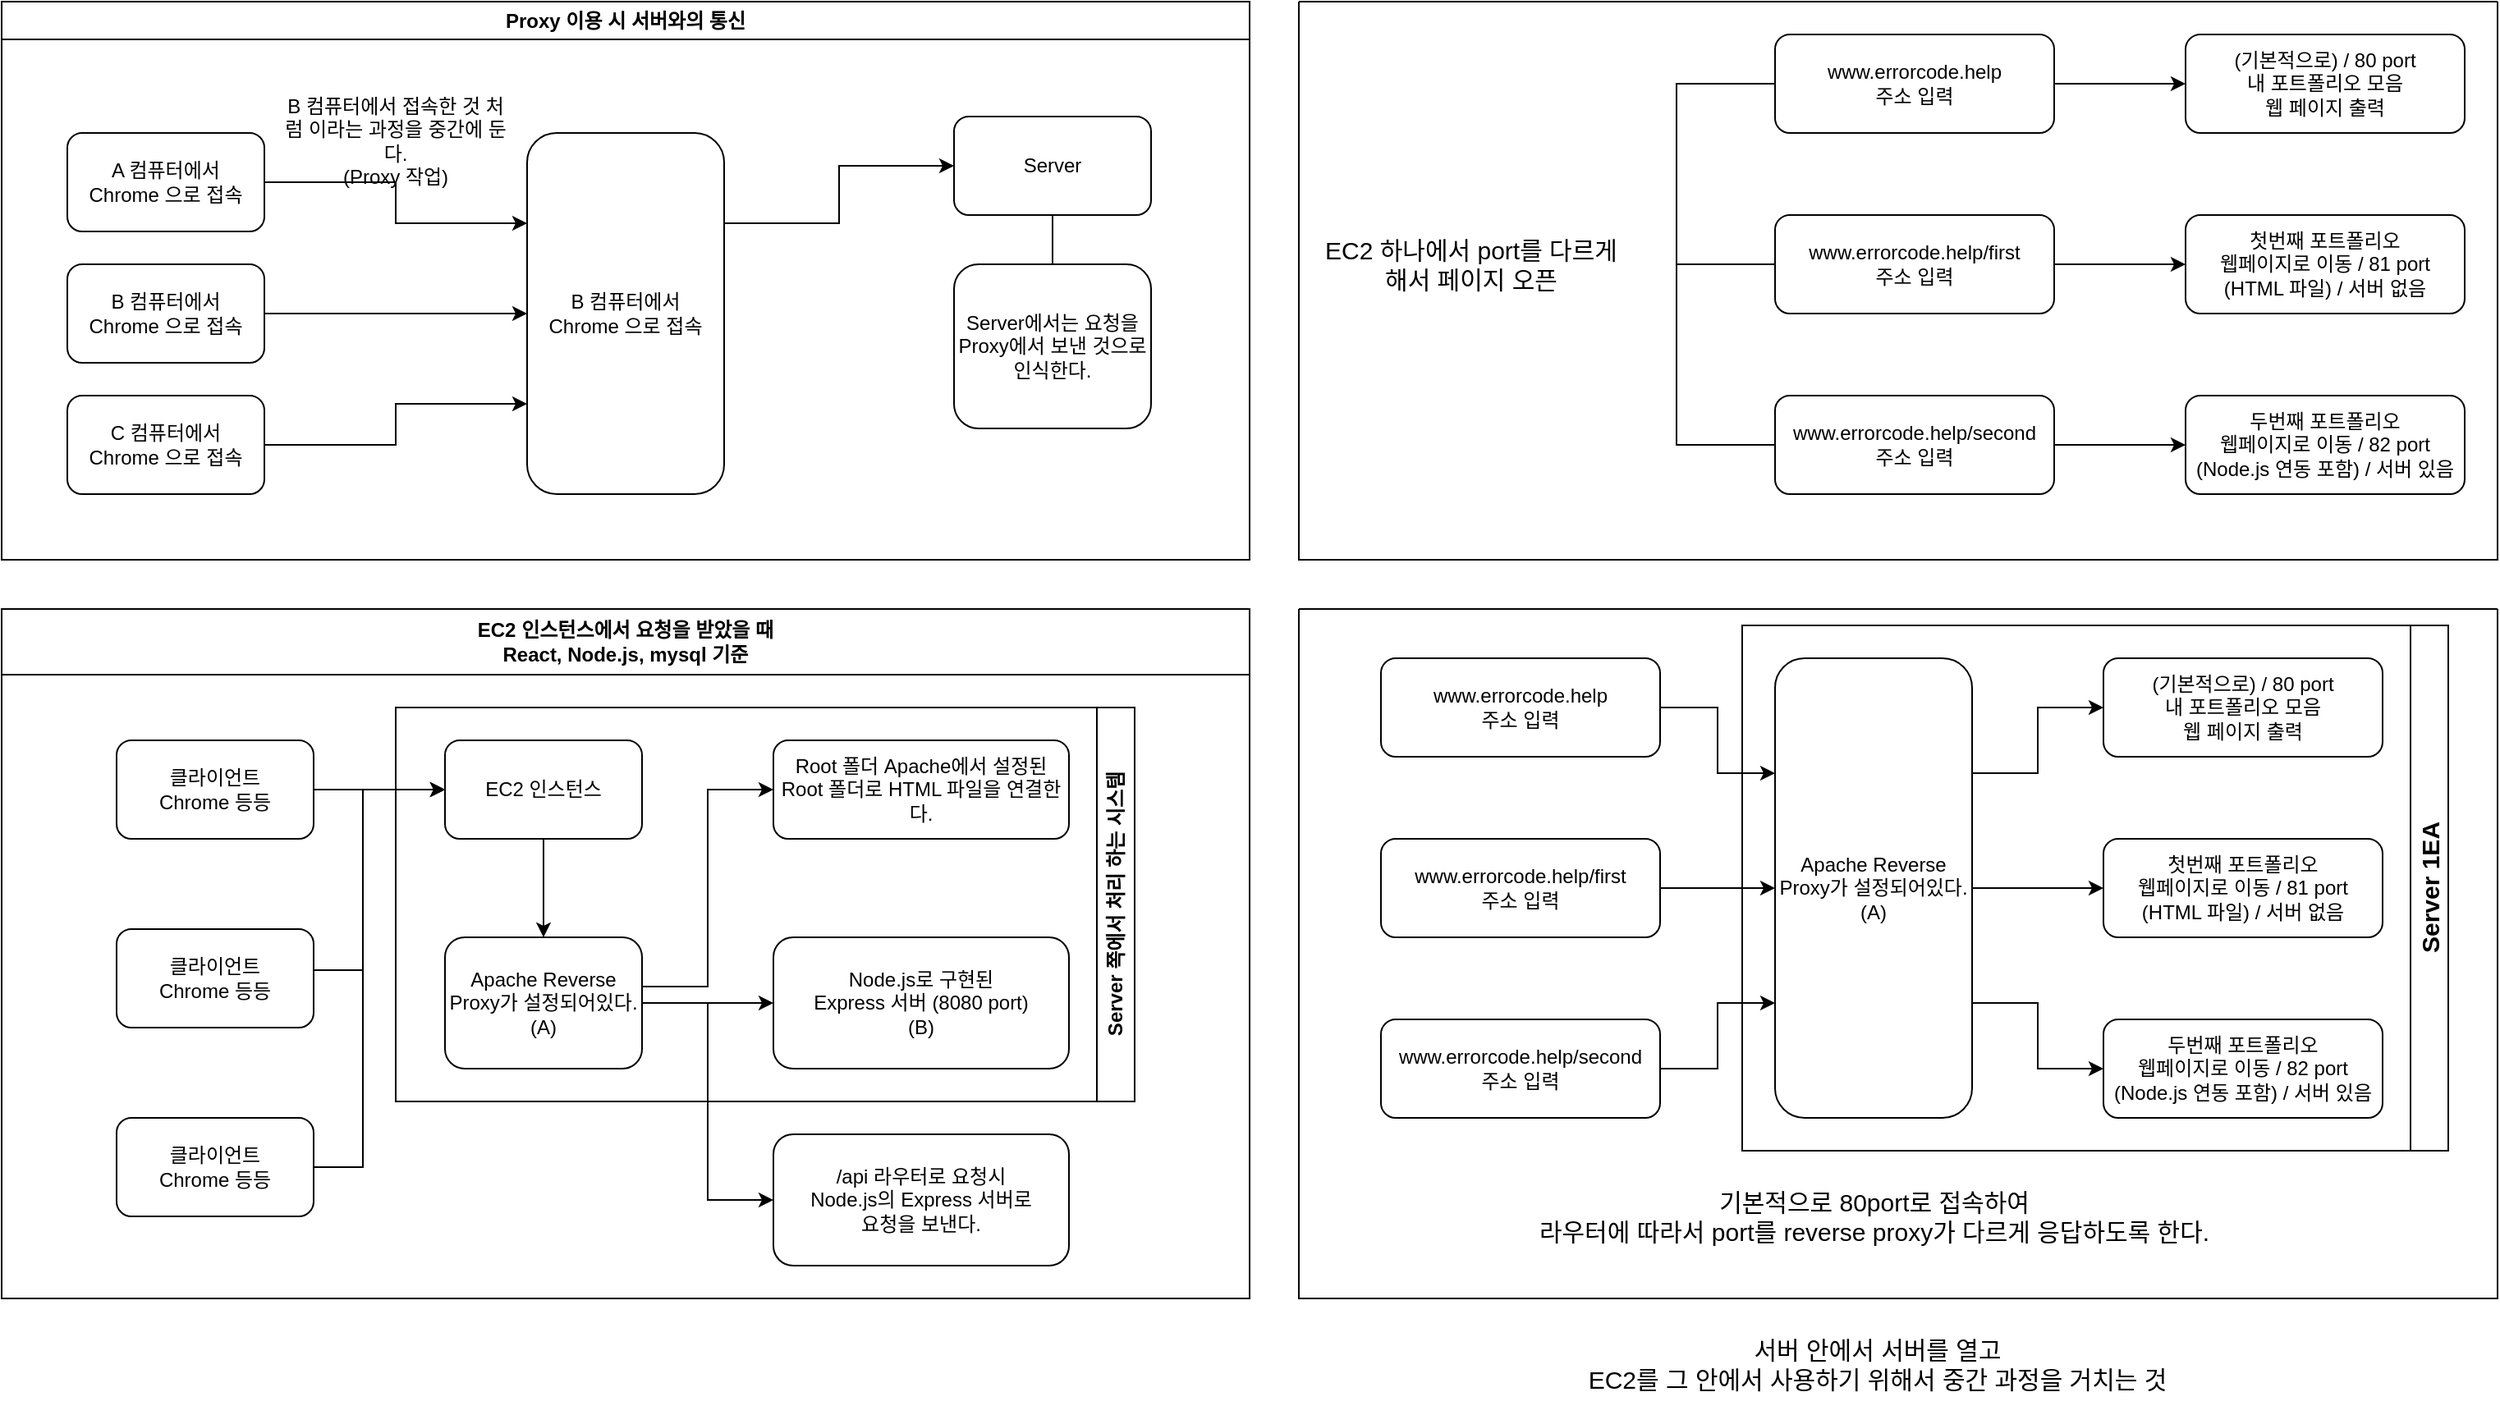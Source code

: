 <mxfile version="20.5.3" type="device"><diagram id="K3vx4xUbcRKNpOpP7jw8" name="페이지-1"><mxGraphModel dx="1678" dy="942" grid="1" gridSize="10" guides="1" tooltips="1" connect="1" arrows="1" fold="1" page="1" pageScale="1" pageWidth="3300" pageHeight="4681" math="0" shadow="0"><root><mxCell id="0"/><mxCell id="1" parent="0"/><mxCell id="Wa4PJ3R2BwZGxMsFBcd--1" value="Proxy 이용 시 서버와의 통신" style="swimlane;whiteSpace=wrap;html=1;" vertex="1" parent="1"><mxGeometry x="80" y="60" width="760" height="340" as="geometry"/></mxCell><mxCell id="Wa4PJ3R2BwZGxMsFBcd--10" style="edgeStyle=orthogonalEdgeStyle;rounded=0;orthogonalLoop=1;jettySize=auto;html=1;exitX=1;exitY=0.5;exitDx=0;exitDy=0;entryX=0;entryY=0.25;entryDx=0;entryDy=0;" edge="1" parent="Wa4PJ3R2BwZGxMsFBcd--1" source="Wa4PJ3R2BwZGxMsFBcd--2" target="Wa4PJ3R2BwZGxMsFBcd--7"><mxGeometry relative="1" as="geometry"/></mxCell><mxCell id="Wa4PJ3R2BwZGxMsFBcd--2" value="A 컴퓨터에서&lt;br&gt;Chrome 으로 접속" style="rounded=1;whiteSpace=wrap;html=1;" vertex="1" parent="Wa4PJ3R2BwZGxMsFBcd--1"><mxGeometry x="40" y="80" width="120" height="60" as="geometry"/></mxCell><mxCell id="Wa4PJ3R2BwZGxMsFBcd--8" value="" style="edgeStyle=orthogonalEdgeStyle;rounded=0;orthogonalLoop=1;jettySize=auto;html=1;" edge="1" parent="Wa4PJ3R2BwZGxMsFBcd--1" source="Wa4PJ3R2BwZGxMsFBcd--5" target="Wa4PJ3R2BwZGxMsFBcd--7"><mxGeometry relative="1" as="geometry"/></mxCell><mxCell id="Wa4PJ3R2BwZGxMsFBcd--5" value="B 컴퓨터에서&lt;br&gt;Chrome 으로 접속" style="rounded=1;whiteSpace=wrap;html=1;" vertex="1" parent="Wa4PJ3R2BwZGxMsFBcd--1"><mxGeometry x="40" y="160" width="120" height="60" as="geometry"/></mxCell><mxCell id="Wa4PJ3R2BwZGxMsFBcd--9" style="edgeStyle=orthogonalEdgeStyle;rounded=0;orthogonalLoop=1;jettySize=auto;html=1;exitX=1;exitY=0.5;exitDx=0;exitDy=0;entryX=0;entryY=0.75;entryDx=0;entryDy=0;" edge="1" parent="Wa4PJ3R2BwZGxMsFBcd--1" source="Wa4PJ3R2BwZGxMsFBcd--6" target="Wa4PJ3R2BwZGxMsFBcd--7"><mxGeometry relative="1" as="geometry"/></mxCell><mxCell id="Wa4PJ3R2BwZGxMsFBcd--6" value="C 컴퓨터에서&lt;br&gt;Chrome 으로 접속" style="rounded=1;whiteSpace=wrap;html=1;" vertex="1" parent="Wa4PJ3R2BwZGxMsFBcd--1"><mxGeometry x="40" y="240" width="120" height="60" as="geometry"/></mxCell><mxCell id="Wa4PJ3R2BwZGxMsFBcd--12" style="edgeStyle=orthogonalEdgeStyle;rounded=0;orthogonalLoop=1;jettySize=auto;html=1;exitX=1;exitY=0.25;exitDx=0;exitDy=0;" edge="1" parent="Wa4PJ3R2BwZGxMsFBcd--1" source="Wa4PJ3R2BwZGxMsFBcd--7" target="Wa4PJ3R2BwZGxMsFBcd--11"><mxGeometry relative="1" as="geometry"/></mxCell><mxCell id="Wa4PJ3R2BwZGxMsFBcd--7" value="B 컴퓨터에서&lt;br&gt;Chrome 으로 접속" style="rounded=1;whiteSpace=wrap;html=1;" vertex="1" parent="Wa4PJ3R2BwZGxMsFBcd--1"><mxGeometry x="320" y="80" width="120" height="220" as="geometry"/></mxCell><mxCell id="Wa4PJ3R2BwZGxMsFBcd--15" style="edgeStyle=orthogonalEdgeStyle;rounded=0;orthogonalLoop=1;jettySize=auto;html=1;exitX=0.5;exitY=1;exitDx=0;exitDy=0;endArrow=none;endFill=0;" edge="1" parent="Wa4PJ3R2BwZGxMsFBcd--1" source="Wa4PJ3R2BwZGxMsFBcd--11" target="Wa4PJ3R2BwZGxMsFBcd--13"><mxGeometry relative="1" as="geometry"/></mxCell><mxCell id="Wa4PJ3R2BwZGxMsFBcd--11" value="Server" style="rounded=1;whiteSpace=wrap;html=1;" vertex="1" parent="Wa4PJ3R2BwZGxMsFBcd--1"><mxGeometry x="580" y="70" width="120" height="60" as="geometry"/></mxCell><mxCell id="Wa4PJ3R2BwZGxMsFBcd--13" value="Server에서는 요청을 Proxy에서 보낸 것으로 인식한다." style="rounded=1;whiteSpace=wrap;html=1;" vertex="1" parent="Wa4PJ3R2BwZGxMsFBcd--1"><mxGeometry x="580" y="160" width="120" height="100" as="geometry"/></mxCell><mxCell id="Wa4PJ3R2BwZGxMsFBcd--16" value="B 컴퓨터에서 접속한 것 처럼 이라는 과정을 중간에 둔다.&lt;br&gt;(Proxy 작업)" style="text;html=1;strokeColor=none;fillColor=none;align=center;verticalAlign=middle;whiteSpace=wrap;rounded=0;" vertex="1" parent="Wa4PJ3R2BwZGxMsFBcd--1"><mxGeometry x="170" y="70" width="140" height="30" as="geometry"/></mxCell><mxCell id="Wa4PJ3R2BwZGxMsFBcd--17" value="EC2 인스턴스에서 요청을 받았을 때&lt;br&gt;React, Node.js, mysql 기준" style="swimlane;whiteSpace=wrap;html=1;startSize=40;" vertex="1" parent="1"><mxGeometry x="80" y="430" width="760" height="420" as="geometry"/></mxCell><mxCell id="Wa4PJ3R2BwZGxMsFBcd--18" value="클라이언트&lt;br&gt;Chrome 등등" style="rounded=1;whiteSpace=wrap;html=1;" vertex="1" parent="Wa4PJ3R2BwZGxMsFBcd--17"><mxGeometry x="70" y="80" width="120" height="60" as="geometry"/></mxCell><mxCell id="Wa4PJ3R2BwZGxMsFBcd--24" value="" style="edgeStyle=orthogonalEdgeStyle;rounded=0;orthogonalLoop=1;jettySize=auto;html=1;endArrow=classic;endFill=1;" edge="1" parent="Wa4PJ3R2BwZGxMsFBcd--17" source="Wa4PJ3R2BwZGxMsFBcd--20" target="Wa4PJ3R2BwZGxMsFBcd--23"><mxGeometry relative="1" as="geometry"/></mxCell><mxCell id="Wa4PJ3R2BwZGxMsFBcd--20" value="EC2 인스턴스" style="rounded=1;whiteSpace=wrap;html=1;" vertex="1" parent="Wa4PJ3R2BwZGxMsFBcd--17"><mxGeometry x="270" y="80" width="120" height="60" as="geometry"/></mxCell><mxCell id="Wa4PJ3R2BwZGxMsFBcd--22" value="" style="endArrow=classic;html=1;rounded=0;exitX=1;exitY=0.5;exitDx=0;exitDy=0;entryX=0;entryY=0.5;entryDx=0;entryDy=0;" edge="1" parent="Wa4PJ3R2BwZGxMsFBcd--17" source="Wa4PJ3R2BwZGxMsFBcd--18" target="Wa4PJ3R2BwZGxMsFBcd--20"><mxGeometry width="50" height="50" relative="1" as="geometry"><mxPoint x="450" y="210" as="sourcePoint"/><mxPoint x="500" y="160" as="targetPoint"/></mxGeometry></mxCell><mxCell id="Wa4PJ3R2BwZGxMsFBcd--28" style="edgeStyle=orthogonalEdgeStyle;rounded=0;orthogonalLoop=1;jettySize=auto;html=1;entryX=0;entryY=0.5;entryDx=0;entryDy=0;endArrow=classic;endFill=1;" edge="1" parent="Wa4PJ3R2BwZGxMsFBcd--17" source="Wa4PJ3R2BwZGxMsFBcd--23" target="Wa4PJ3R2BwZGxMsFBcd--27"><mxGeometry relative="1" as="geometry"><Array as="points"><mxPoint x="430" y="230"/><mxPoint x="430" y="110"/></Array></mxGeometry></mxCell><mxCell id="Wa4PJ3R2BwZGxMsFBcd--33" style="edgeStyle=orthogonalEdgeStyle;rounded=0;orthogonalLoop=1;jettySize=auto;html=1;entryX=0;entryY=0.5;entryDx=0;entryDy=0;endArrow=classic;endFill=1;" edge="1" parent="Wa4PJ3R2BwZGxMsFBcd--17" source="Wa4PJ3R2BwZGxMsFBcd--23" target="Wa4PJ3R2BwZGxMsFBcd--31"><mxGeometry relative="1" as="geometry"/></mxCell><mxCell id="Wa4PJ3R2BwZGxMsFBcd--23" value="Apache Reverse Proxy가 설정되어있다.&lt;br&gt;(A)" style="rounded=1;whiteSpace=wrap;html=1;" vertex="1" parent="Wa4PJ3R2BwZGxMsFBcd--17"><mxGeometry x="270" y="200" width="120" height="80" as="geometry"/></mxCell><mxCell id="Wa4PJ3R2BwZGxMsFBcd--27" value="Root 폴더 Apache에서 설정된 Root 폴더로 HTML 파일을 연결한다." style="rounded=1;whiteSpace=wrap;html=1;" vertex="1" parent="Wa4PJ3R2BwZGxMsFBcd--17"><mxGeometry x="470" y="80" width="180" height="60" as="geometry"/></mxCell><mxCell id="Wa4PJ3R2BwZGxMsFBcd--30" value="Node.js로 구현된 &lt;br&gt;Express 서버 (8080 port)&lt;br&gt;(B)" style="rounded=1;whiteSpace=wrap;html=1;" vertex="1" parent="Wa4PJ3R2BwZGxMsFBcd--17"><mxGeometry x="470" y="200" width="180" height="80" as="geometry"/></mxCell><mxCell id="Wa4PJ3R2BwZGxMsFBcd--29" style="edgeStyle=orthogonalEdgeStyle;rounded=0;orthogonalLoop=1;jettySize=auto;html=1;exitX=1;exitY=0.5;exitDx=0;exitDy=0;endArrow=classic;endFill=1;entryX=0;entryY=0.5;entryDx=0;entryDy=0;" edge="1" parent="Wa4PJ3R2BwZGxMsFBcd--17" source="Wa4PJ3R2BwZGxMsFBcd--23" target="Wa4PJ3R2BwZGxMsFBcd--30"><mxGeometry relative="1" as="geometry"><mxPoint x="480" y="220" as="targetPoint"/></mxGeometry></mxCell><mxCell id="Wa4PJ3R2BwZGxMsFBcd--31" value="/api 라우터로 요청시&lt;br&gt;Node.js의 Express 서버로&lt;br&gt;요청을 보낸다." style="rounded=1;whiteSpace=wrap;html=1;" vertex="1" parent="Wa4PJ3R2BwZGxMsFBcd--17"><mxGeometry x="470" y="320" width="180" height="80" as="geometry"/></mxCell><mxCell id="Wa4PJ3R2BwZGxMsFBcd--32" value="Server 쪽에서 처리 하는 시스템" style="swimlane;horizontal=0;whiteSpace=wrap;html=1;direction=west;" vertex="1" parent="Wa4PJ3R2BwZGxMsFBcd--17"><mxGeometry x="240" y="60" width="450" height="240" as="geometry"/></mxCell><mxCell id="Wa4PJ3R2BwZGxMsFBcd--36" style="edgeStyle=orthogonalEdgeStyle;rounded=0;orthogonalLoop=1;jettySize=auto;html=1;entryX=0;entryY=0.5;entryDx=0;entryDy=0;endArrow=classic;endFill=1;" edge="1" parent="Wa4PJ3R2BwZGxMsFBcd--17" source="Wa4PJ3R2BwZGxMsFBcd--34" target="Wa4PJ3R2BwZGxMsFBcd--20"><mxGeometry relative="1" as="geometry"><Array as="points"><mxPoint x="220" y="220"/><mxPoint x="220" y="110"/></Array></mxGeometry></mxCell><mxCell id="Wa4PJ3R2BwZGxMsFBcd--34" value="클라이언트&lt;br&gt;Chrome 등등" style="rounded=1;whiteSpace=wrap;html=1;" vertex="1" parent="Wa4PJ3R2BwZGxMsFBcd--17"><mxGeometry x="70" y="195" width="120" height="60" as="geometry"/></mxCell><mxCell id="Wa4PJ3R2BwZGxMsFBcd--37" style="edgeStyle=orthogonalEdgeStyle;rounded=0;orthogonalLoop=1;jettySize=auto;html=1;entryX=0;entryY=0.5;entryDx=0;entryDy=0;endArrow=classic;endFill=1;" edge="1" parent="Wa4PJ3R2BwZGxMsFBcd--17" source="Wa4PJ3R2BwZGxMsFBcd--35" target="Wa4PJ3R2BwZGxMsFBcd--20"><mxGeometry relative="1" as="geometry"><Array as="points"><mxPoint x="220" y="340"/><mxPoint x="220" y="110"/></Array></mxGeometry></mxCell><mxCell id="Wa4PJ3R2BwZGxMsFBcd--35" value="클라이언트&lt;br&gt;Chrome 등등" style="rounded=1;whiteSpace=wrap;html=1;" vertex="1" parent="Wa4PJ3R2BwZGxMsFBcd--17"><mxGeometry x="70" y="310" width="120" height="60" as="geometry"/></mxCell><mxCell id="Wa4PJ3R2BwZGxMsFBcd--41" value="" style="edgeStyle=orthogonalEdgeStyle;rounded=0;orthogonalLoop=1;jettySize=auto;html=1;endArrow=classic;endFill=1;" edge="1" parent="1" source="Wa4PJ3R2BwZGxMsFBcd--39" target="Wa4PJ3R2BwZGxMsFBcd--40"><mxGeometry relative="1" as="geometry"/></mxCell><mxCell id="Wa4PJ3R2BwZGxMsFBcd--39" value="www.errorcode.help&lt;br&gt;주소 입력" style="rounded=1;whiteSpace=wrap;html=1;" vertex="1" parent="1"><mxGeometry x="1160" y="80" width="170" height="60" as="geometry"/></mxCell><mxCell id="Wa4PJ3R2BwZGxMsFBcd--40" value="(기본적으로) / 80 port&lt;br&gt;내 포트폴리오 모음&lt;br&gt;웹 페이지 출력" style="rounded=1;whiteSpace=wrap;html=1;" vertex="1" parent="1"><mxGeometry x="1410" y="80" width="170" height="60" as="geometry"/></mxCell><mxCell id="Wa4PJ3R2BwZGxMsFBcd--44" value="" style="edgeStyle=orthogonalEdgeStyle;rounded=0;orthogonalLoop=1;jettySize=auto;html=1;endArrow=classic;endFill=1;" edge="1" parent="1" source="Wa4PJ3R2BwZGxMsFBcd--42" target="Wa4PJ3R2BwZGxMsFBcd--43"><mxGeometry relative="1" as="geometry"/></mxCell><mxCell id="Wa4PJ3R2BwZGxMsFBcd--42" value="www.errorcode.help/first&lt;br&gt;주소 입력" style="rounded=1;whiteSpace=wrap;html=1;" vertex="1" parent="1"><mxGeometry x="1160" y="190" width="170" height="60" as="geometry"/></mxCell><mxCell id="Wa4PJ3R2BwZGxMsFBcd--43" value="첫번째 포트폴리오&lt;br&gt;웹페이지로 이동 / 81 port&lt;br&gt;(HTML 파일) / 서버 없음" style="rounded=1;whiteSpace=wrap;html=1;" vertex="1" parent="1"><mxGeometry x="1410" y="190" width="170" height="60" as="geometry"/></mxCell><mxCell id="Wa4PJ3R2BwZGxMsFBcd--45" value="" style="edgeStyle=orthogonalEdgeStyle;rounded=0;orthogonalLoop=1;jettySize=auto;html=1;endArrow=classic;endFill=1;" edge="1" parent="1" source="Wa4PJ3R2BwZGxMsFBcd--46" target="Wa4PJ3R2BwZGxMsFBcd--47"><mxGeometry relative="1" as="geometry"/></mxCell><mxCell id="Wa4PJ3R2BwZGxMsFBcd--46" value="www.errorcode.help/second&lt;br&gt;주소 입력" style="rounded=1;whiteSpace=wrap;html=1;" vertex="1" parent="1"><mxGeometry x="1160" y="300" width="170" height="60" as="geometry"/></mxCell><mxCell id="Wa4PJ3R2BwZGxMsFBcd--47" value="두번째 포트폴리오&lt;br&gt;웹페이지로 이동 / 82 port&lt;br&gt;(Node.js 연동 포함) / 서버 있음" style="rounded=1;whiteSpace=wrap;html=1;" vertex="1" parent="1"><mxGeometry x="1410" y="300" width="170" height="60" as="geometry"/></mxCell><mxCell id="Wa4PJ3R2BwZGxMsFBcd--48" value="" style="endArrow=none;html=1;rounded=0;entryX=0;entryY=0.5;entryDx=0;entryDy=0;exitX=0;exitY=0.5;exitDx=0;exitDy=0;" edge="1" parent="1" source="Wa4PJ3R2BwZGxMsFBcd--46" target="Wa4PJ3R2BwZGxMsFBcd--39"><mxGeometry width="50" height="50" relative="1" as="geometry"><mxPoint x="1020" y="170" as="sourcePoint"/><mxPoint x="1070" y="120" as="targetPoint"/><Array as="points"><mxPoint x="1100" y="330"/><mxPoint x="1100" y="110"/></Array></mxGeometry></mxCell><mxCell id="Wa4PJ3R2BwZGxMsFBcd--49" value="" style="endArrow=none;html=1;rounded=0;entryX=0;entryY=0.5;entryDx=0;entryDy=0;" edge="1" parent="1" target="Wa4PJ3R2BwZGxMsFBcd--42"><mxGeometry width="50" height="50" relative="1" as="geometry"><mxPoint x="1100" y="220" as="sourcePoint"/><mxPoint x="1390" y="310" as="targetPoint"/></mxGeometry></mxCell><mxCell id="Wa4PJ3R2BwZGxMsFBcd--50" value="EC2 하나에서 port를 다르게 해서 페이지 오픈" style="text;html=1;strokeColor=none;fillColor=none;align=center;verticalAlign=middle;whiteSpace=wrap;rounded=0;fontSize=15;" vertex="1" parent="1"><mxGeometry x="880" y="197.5" width="190" height="45" as="geometry"/></mxCell><mxCell id="Wa4PJ3R2BwZGxMsFBcd--57" style="edgeStyle=orthogonalEdgeStyle;rounded=0;orthogonalLoop=1;jettySize=auto;html=1;exitX=1;exitY=0.5;exitDx=0;exitDy=0;entryX=0;entryY=0.25;entryDx=0;entryDy=0;fontSize=17;endArrow=classic;endFill=1;" edge="1" parent="1" source="Wa4PJ3R2BwZGxMsFBcd--51" target="Wa4PJ3R2BwZGxMsFBcd--56"><mxGeometry relative="1" as="geometry"/></mxCell><mxCell id="Wa4PJ3R2BwZGxMsFBcd--51" value="www.errorcode.help&lt;br&gt;주소 입력" style="rounded=1;whiteSpace=wrap;html=1;" vertex="1" parent="1"><mxGeometry x="920" y="460" width="170" height="60" as="geometry"/></mxCell><mxCell id="Wa4PJ3R2BwZGxMsFBcd--58" style="edgeStyle=orthogonalEdgeStyle;rounded=0;orthogonalLoop=1;jettySize=auto;html=1;exitX=1;exitY=0.5;exitDx=0;exitDy=0;entryX=0;entryY=0.5;entryDx=0;entryDy=0;fontSize=17;endArrow=classic;endFill=1;" edge="1" parent="1" source="Wa4PJ3R2BwZGxMsFBcd--52" target="Wa4PJ3R2BwZGxMsFBcd--56"><mxGeometry relative="1" as="geometry"/></mxCell><mxCell id="Wa4PJ3R2BwZGxMsFBcd--52" value="www.errorcode.help/first&lt;br&gt;주소 입력" style="rounded=1;whiteSpace=wrap;html=1;" vertex="1" parent="1"><mxGeometry x="920" y="570" width="170" height="60" as="geometry"/></mxCell><mxCell id="Wa4PJ3R2BwZGxMsFBcd--59" style="edgeStyle=orthogonalEdgeStyle;rounded=0;orthogonalLoop=1;jettySize=auto;html=1;exitX=1;exitY=0.5;exitDx=0;exitDy=0;entryX=0;entryY=0.75;entryDx=0;entryDy=0;fontSize=17;endArrow=classic;endFill=1;" edge="1" parent="1" source="Wa4PJ3R2BwZGxMsFBcd--53" target="Wa4PJ3R2BwZGxMsFBcd--56"><mxGeometry relative="1" as="geometry"/></mxCell><mxCell id="Wa4PJ3R2BwZGxMsFBcd--53" value="www.errorcode.help/second&lt;br&gt;주소 입력" style="rounded=1;whiteSpace=wrap;html=1;" vertex="1" parent="1"><mxGeometry x="920" y="680" width="170" height="60" as="geometry"/></mxCell><mxCell id="Wa4PJ3R2BwZGxMsFBcd--63" style="edgeStyle=orthogonalEdgeStyle;rounded=0;orthogonalLoop=1;jettySize=auto;html=1;exitX=1;exitY=0.25;exitDx=0;exitDy=0;entryX=0;entryY=0.5;entryDx=0;entryDy=0;fontSize=17;endArrow=classic;endFill=1;" edge="1" parent="1" source="Wa4PJ3R2BwZGxMsFBcd--56" target="Wa4PJ3R2BwZGxMsFBcd--60"><mxGeometry relative="1" as="geometry"/></mxCell><mxCell id="Wa4PJ3R2BwZGxMsFBcd--64" style="edgeStyle=orthogonalEdgeStyle;rounded=0;orthogonalLoop=1;jettySize=auto;html=1;exitX=1;exitY=0.5;exitDx=0;exitDy=0;entryX=0;entryY=0.5;entryDx=0;entryDy=0;fontSize=17;endArrow=classic;endFill=1;" edge="1" parent="1" source="Wa4PJ3R2BwZGxMsFBcd--56" target="Wa4PJ3R2BwZGxMsFBcd--61"><mxGeometry relative="1" as="geometry"/></mxCell><mxCell id="Wa4PJ3R2BwZGxMsFBcd--65" style="edgeStyle=orthogonalEdgeStyle;rounded=0;orthogonalLoop=1;jettySize=auto;html=1;exitX=1;exitY=0.75;exitDx=0;exitDy=0;fontSize=17;endArrow=classic;endFill=1;" edge="1" parent="1" source="Wa4PJ3R2BwZGxMsFBcd--56" target="Wa4PJ3R2BwZGxMsFBcd--62"><mxGeometry relative="1" as="geometry"/></mxCell><mxCell id="Wa4PJ3R2BwZGxMsFBcd--60" value="(기본적으로) / 80 port&lt;br&gt;내 포트폴리오 모음&lt;br&gt;웹 페이지 출력" style="rounded=1;whiteSpace=wrap;html=1;" vertex="1" parent="1"><mxGeometry x="1360" y="460" width="170" height="60" as="geometry"/></mxCell><mxCell id="Wa4PJ3R2BwZGxMsFBcd--61" value="첫번째 포트폴리오&lt;br&gt;웹페이지로 이동 / 81 port&lt;br&gt;(HTML 파일) / 서버 없음" style="rounded=1;whiteSpace=wrap;html=1;" vertex="1" parent="1"><mxGeometry x="1360" y="570" width="170" height="60" as="geometry"/></mxCell><mxCell id="Wa4PJ3R2BwZGxMsFBcd--62" value="두번째 포트폴리오&lt;br&gt;웹페이지로 이동 / 82 port&lt;br&gt;(Node.js 연동 포함) / 서버 있음" style="rounded=1;whiteSpace=wrap;html=1;" vertex="1" parent="1"><mxGeometry x="1360" y="680" width="170" height="60" as="geometry"/></mxCell><mxCell id="Wa4PJ3R2BwZGxMsFBcd--67" value="" style="swimlane;startSize=0;fontSize=15;" vertex="1" parent="1"><mxGeometry x="870" y="430" width="730" height="420" as="geometry"/></mxCell><mxCell id="Wa4PJ3R2BwZGxMsFBcd--66" value="기본적으로 80port로 접속하여&lt;br style=&quot;font-size: 15px;&quot;&gt;라우터에 따라서 port를 reverse proxy가 다르게 응답하도록 한다." style="text;html=1;strokeColor=none;fillColor=none;align=center;verticalAlign=middle;whiteSpace=wrap;rounded=0;fontSize=15;" vertex="1" parent="Wa4PJ3R2BwZGxMsFBcd--67"><mxGeometry x="137.5" y="340" width="425" height="60" as="geometry"/></mxCell><mxCell id="Wa4PJ3R2BwZGxMsFBcd--56" value="Apache Reverse Proxy가 설정되어있다.&lt;br&gt;(A)" style="rounded=1;whiteSpace=wrap;html=1;" vertex="1" parent="Wa4PJ3R2BwZGxMsFBcd--67"><mxGeometry x="290" y="30" width="120" height="280" as="geometry"/></mxCell><mxCell id="Wa4PJ3R2BwZGxMsFBcd--69" value="Server 1EA" style="swimlane;horizontal=0;whiteSpace=wrap;html=1;fontSize=15;direction=west;" vertex="1" parent="Wa4PJ3R2BwZGxMsFBcd--67"><mxGeometry x="270" y="10" width="430" height="320" as="geometry"/></mxCell><mxCell id="Wa4PJ3R2BwZGxMsFBcd--68" value="" style="swimlane;startSize=0;fontSize=15;" vertex="1" parent="1"><mxGeometry x="870" y="60" width="730" height="340" as="geometry"/></mxCell><mxCell id="Wa4PJ3R2BwZGxMsFBcd--70" value="서버 안에서 서버를 열고&lt;br&gt;EC2를 그 안에서 사용하기 위해서 중간 과정을 거치는 것" style="text;html=1;strokeColor=none;fillColor=none;align=center;verticalAlign=middle;whiteSpace=wrap;rounded=0;fontSize=15;" vertex="1" parent="1"><mxGeometry x="1010" y="860" width="425" height="60" as="geometry"/></mxCell></root></mxGraphModel></diagram></mxfile>